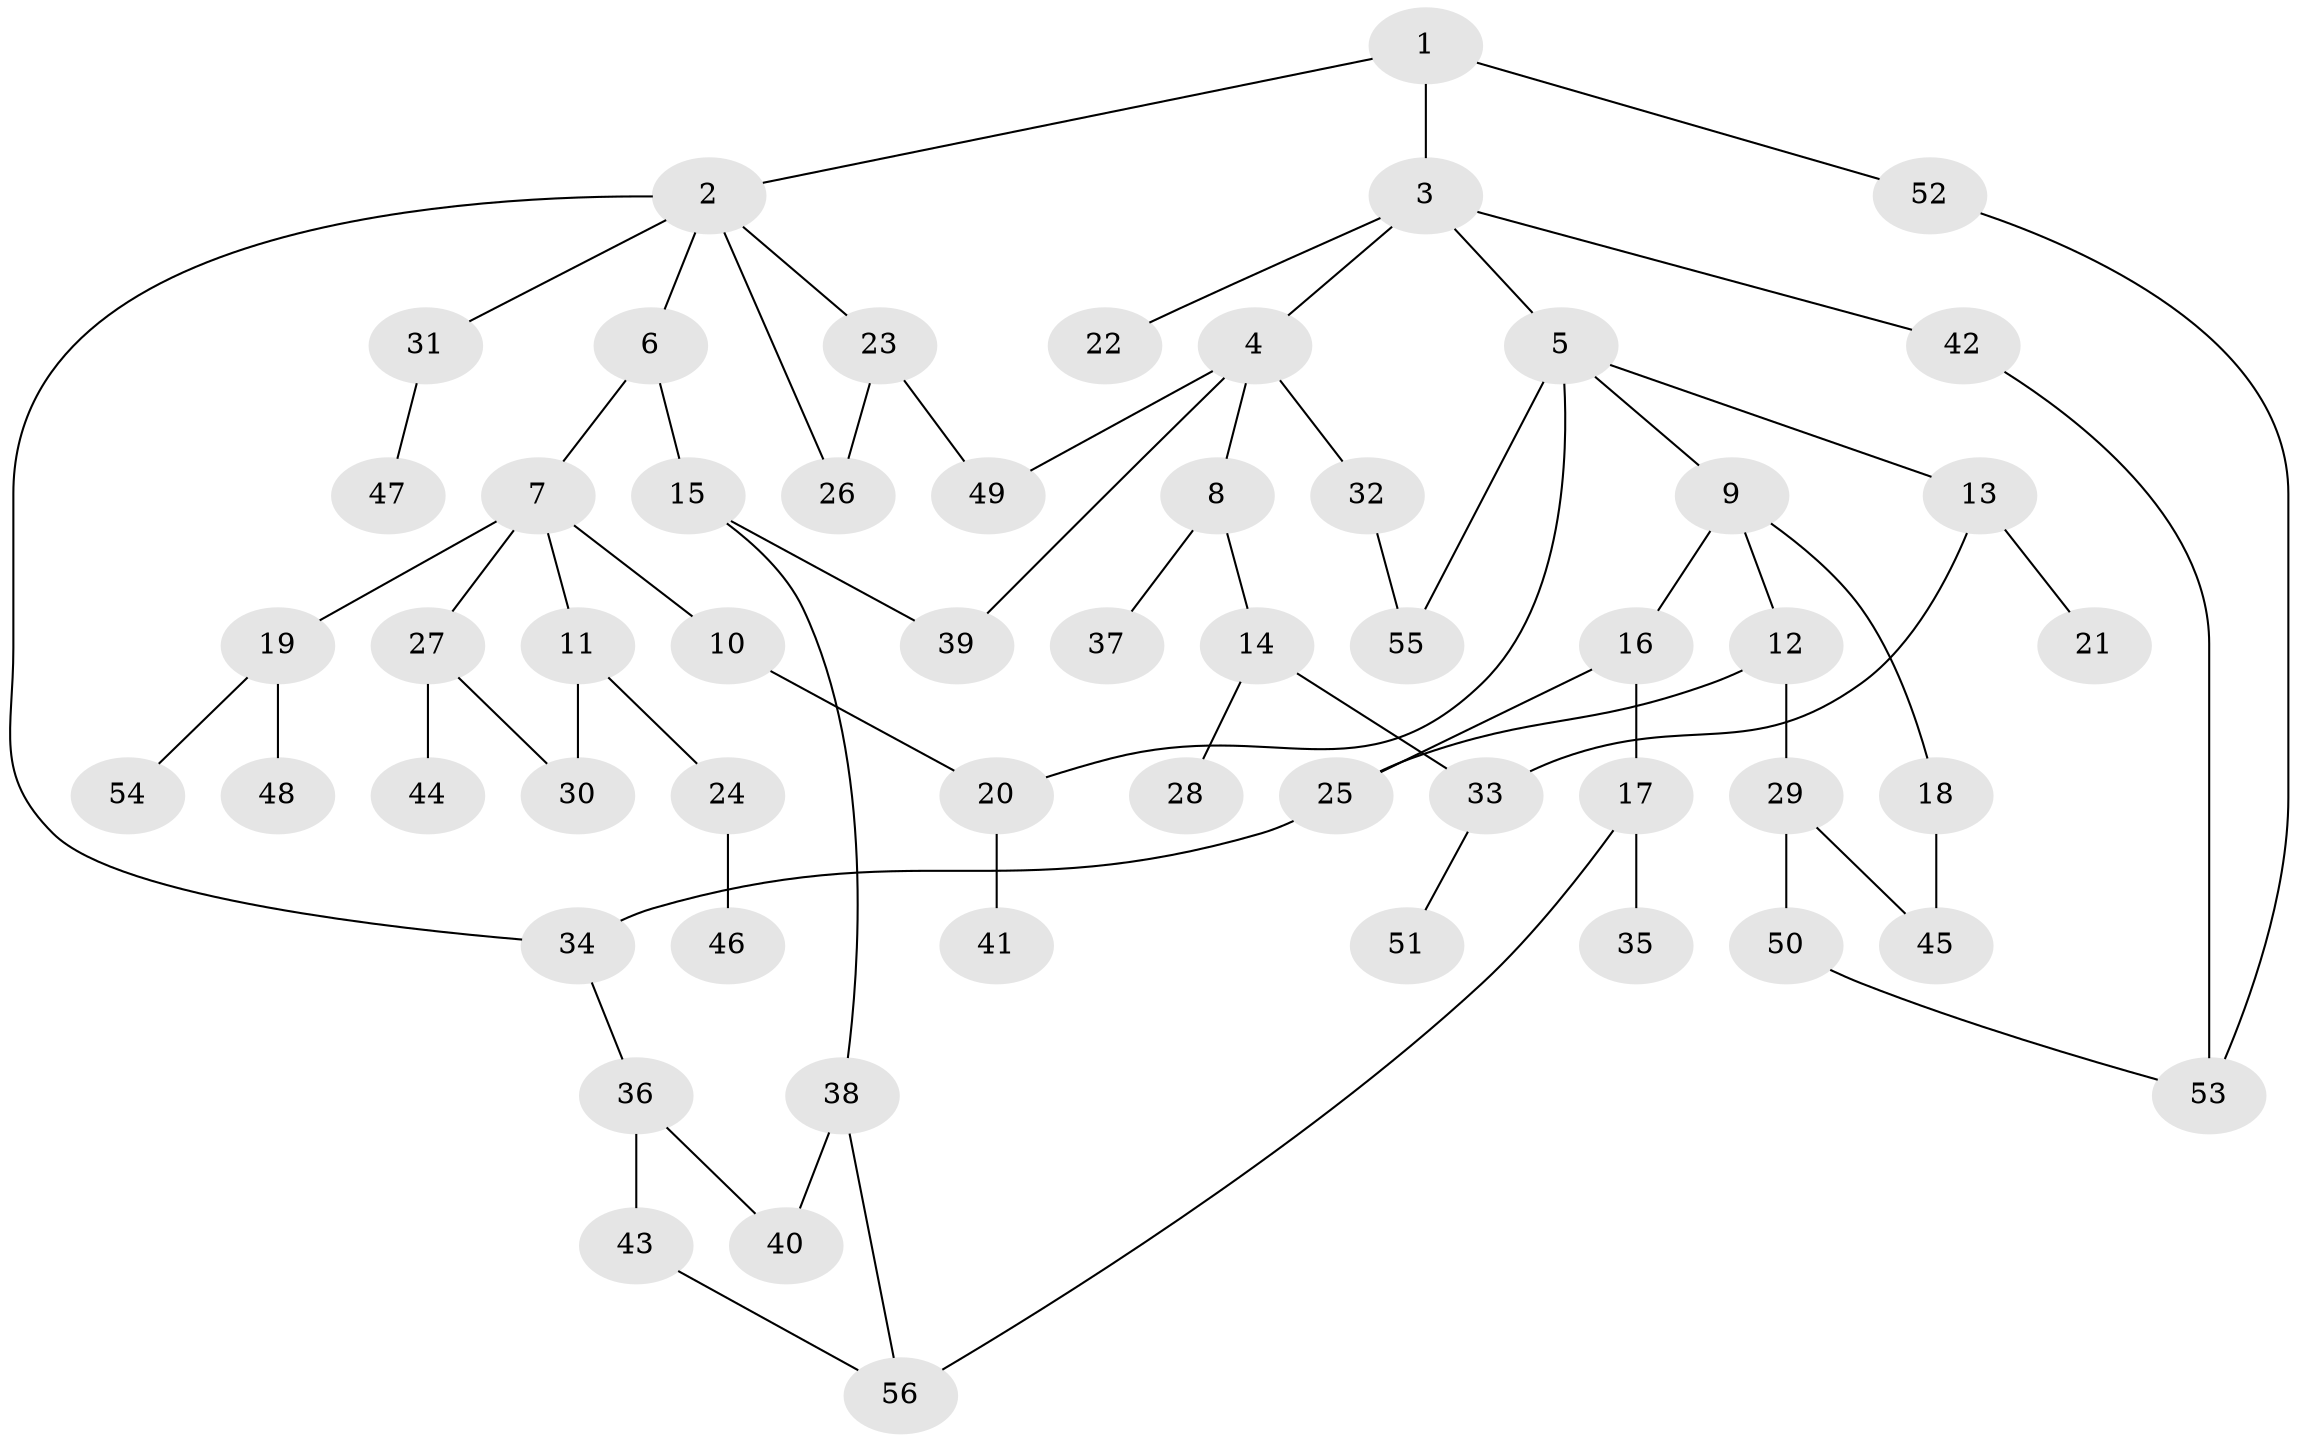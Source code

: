 // coarse degree distribution, {5: 0.12121212121212122, 4: 0.06060606060606061, 2: 0.36363636363636365, 1: 0.24242424242424243, 3: 0.18181818181818182, 10: 0.030303030303030304}
// Generated by graph-tools (version 1.1) at 2025/45/03/04/25 21:45:27]
// undirected, 56 vertices, 70 edges
graph export_dot {
graph [start="1"]
  node [color=gray90,style=filled];
  1;
  2;
  3;
  4;
  5;
  6;
  7;
  8;
  9;
  10;
  11;
  12;
  13;
  14;
  15;
  16;
  17;
  18;
  19;
  20;
  21;
  22;
  23;
  24;
  25;
  26;
  27;
  28;
  29;
  30;
  31;
  32;
  33;
  34;
  35;
  36;
  37;
  38;
  39;
  40;
  41;
  42;
  43;
  44;
  45;
  46;
  47;
  48;
  49;
  50;
  51;
  52;
  53;
  54;
  55;
  56;
  1 -- 2;
  1 -- 3;
  1 -- 52;
  2 -- 6;
  2 -- 23;
  2 -- 26;
  2 -- 31;
  2 -- 34;
  3 -- 4;
  3 -- 5;
  3 -- 22;
  3 -- 42;
  4 -- 8;
  4 -- 32;
  4 -- 39;
  4 -- 49;
  5 -- 9;
  5 -- 13;
  5 -- 20;
  5 -- 55;
  6 -- 7;
  6 -- 15;
  7 -- 10;
  7 -- 11;
  7 -- 19;
  7 -- 27;
  8 -- 14;
  8 -- 37;
  9 -- 12;
  9 -- 16;
  9 -- 18;
  10 -- 20;
  11 -- 24;
  11 -- 30;
  12 -- 29;
  12 -- 25;
  13 -- 21;
  13 -- 33;
  14 -- 28;
  14 -- 33;
  15 -- 38;
  15 -- 39;
  16 -- 17;
  16 -- 25;
  17 -- 35;
  17 -- 56;
  18 -- 45;
  19 -- 48;
  19 -- 54;
  20 -- 41;
  23 -- 49;
  23 -- 26;
  24 -- 46;
  25 -- 34;
  27 -- 30;
  27 -- 44;
  29 -- 50;
  29 -- 45;
  31 -- 47;
  32 -- 55;
  33 -- 51;
  34 -- 36;
  36 -- 40;
  36 -- 43;
  38 -- 56;
  38 -- 40;
  42 -- 53;
  43 -- 56;
  50 -- 53;
  52 -- 53;
}
